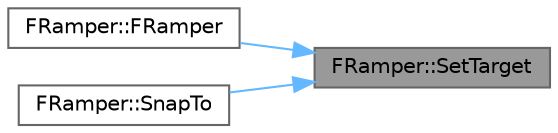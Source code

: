 digraph "FRamper::SetTarget"
{
 // INTERACTIVE_SVG=YES
 // LATEX_PDF_SIZE
  bgcolor="transparent";
  edge [fontname=Helvetica,fontsize=10,labelfontname=Helvetica,labelfontsize=10];
  node [fontname=Helvetica,fontsize=10,shape=box,height=0.2,width=0.4];
  rankdir="RL";
  Node1 [id="Node000001",label="FRamper::SetTarget",height=0.2,width=0.4,color="gray40", fillcolor="grey60", style="filled", fontcolor="black",tooltip=" "];
  Node1 -> Node2 [id="edge1_Node000001_Node000002",dir="back",color="steelblue1",style="solid",tooltip=" "];
  Node2 [id="Node000002",label="FRamper::FRamper",height=0.2,width=0.4,color="grey40", fillcolor="white", style="filled",URL="$d2/db5/classFRamper.html#a8863d091574278f3effca18b81d0fa5d",tooltip=" "];
  Node1 -> Node3 [id="edge2_Node000001_Node000003",dir="back",color="steelblue1",style="solid",tooltip=" "];
  Node3 [id="Node000003",label="FRamper::SnapTo",height=0.2,width=0.4,color="grey40", fillcolor="white", style="filled",URL="$d2/db5/classFRamper.html#a8e7a6a63cdffe7ebeed1529203520302",tooltip=" "];
}
